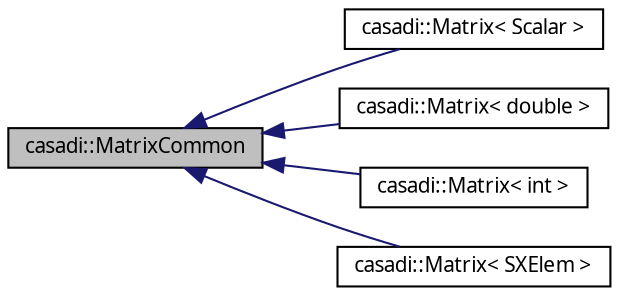 digraph "casadi::MatrixCommon"
{
  edge [fontname="FreeSans.ttf",fontsize="10",labelfontname="FreeSans.ttf",labelfontsize="10"];
  node [fontname="FreeSans.ttf",fontsize="10",shape=record];
  rankdir="LR";
  Node1 [label="casadi::MatrixCommon",height=0.2,width=0.4,color="black", fillcolor="grey75", style="filled", fontcolor="black"];
  Node1 -> Node2 [dir="back",color="midnightblue",fontsize="10",style="solid",fontname="FreeSans.ttf"];
  Node2 [label="casadi::Matrix\< Scalar \>",height=0.2,width=0.4,color="black", fillcolor="white", style="filled",URL="$dd/df2/singletoncasadi_1_1Matrix.html",tooltip="Sparse matrix class. SX and DM are specializations. "];
  Node1 -> Node3 [dir="back",color="midnightblue",fontsize="10",style="solid",fontname="FreeSans.ttf"];
  Node3 [label="casadi::Matrix\< double \>",height=0.2,width=0.4,color="black", fillcolor="white", style="filled",URL="$dd/df2/singletoncasadi_1_1Matrix.html"];
  Node1 -> Node4 [dir="back",color="midnightblue",fontsize="10",style="solid",fontname="FreeSans.ttf"];
  Node4 [label="casadi::Matrix\< int \>",height=0.2,width=0.4,color="black", fillcolor="white", style="filled",URL="$dd/df2/singletoncasadi_1_1Matrix.html"];
  Node1 -> Node5 [dir="back",color="midnightblue",fontsize="10",style="solid",fontname="FreeSans.ttf"];
  Node5 [label="casadi::Matrix\< SXElem \>",height=0.2,width=0.4,color="black", fillcolor="white", style="filled",URL="$dd/df2/singletoncasadi_1_1Matrix.html"];
}
